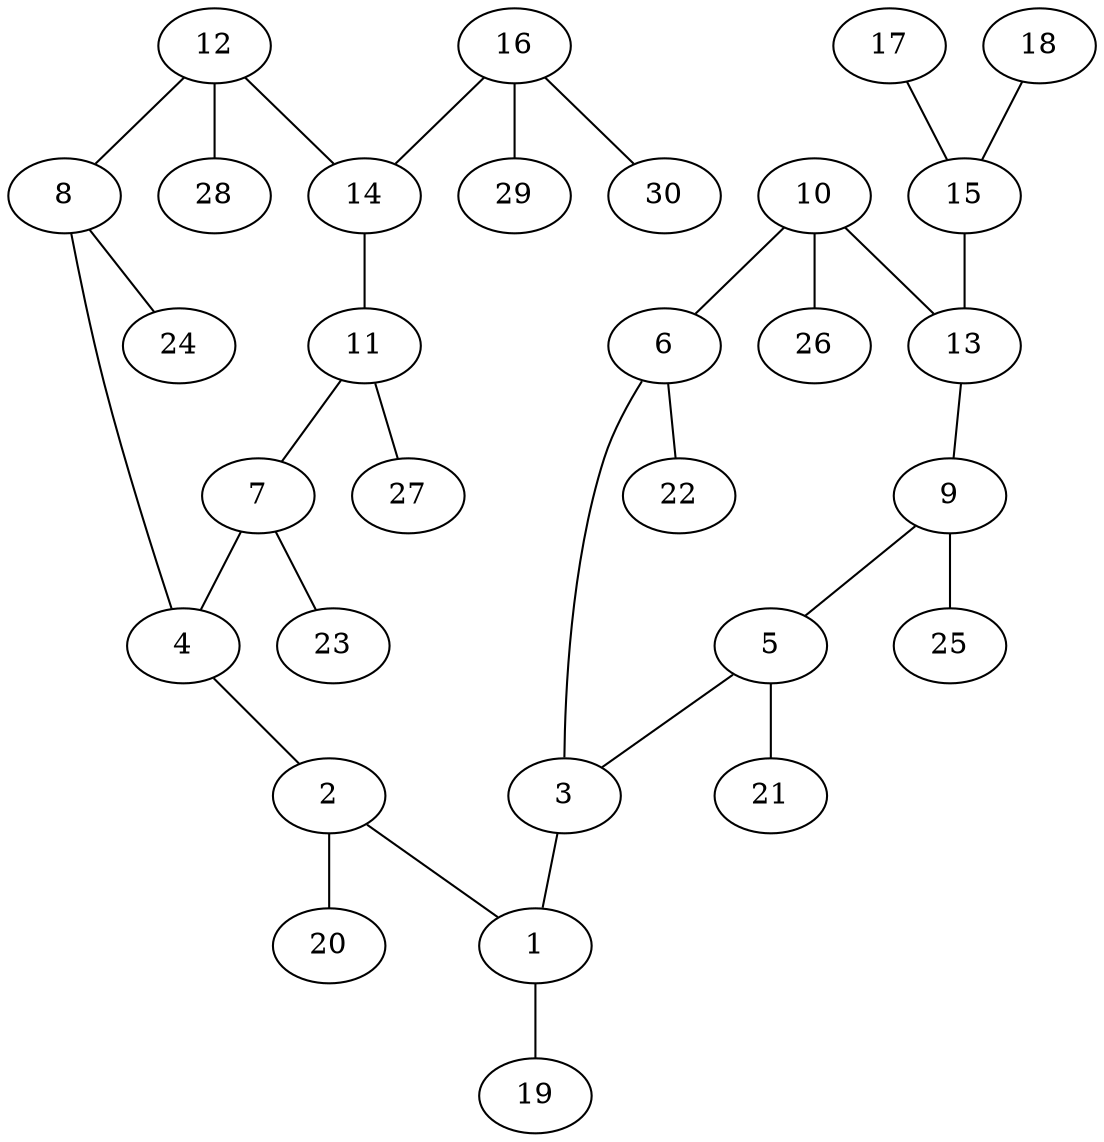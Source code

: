graph molecule_43 {
	1	 [chem=C];
	19	 [chem=H];
	1 -- 19	 [valence=1];
	2	 [chem=C];
	2 -- 1	 [valence=2];
	20	 [chem=H];
	2 -- 20	 [valence=1];
	3	 [chem=C];
	3 -- 1	 [valence=1];
	4	 [chem=C];
	4 -- 2	 [valence=1];
	5	 [chem=C];
	5 -- 3	 [valence=2];
	21	 [chem=H];
	5 -- 21	 [valence=1];
	6	 [chem=C];
	6 -- 3	 [valence=1];
	22	 [chem=H];
	6 -- 22	 [valence=1];
	7	 [chem=C];
	7 -- 4	 [valence=2];
	23	 [chem=H];
	7 -- 23	 [valence=1];
	8	 [chem=C];
	8 -- 4	 [valence=1];
	24	 [chem=H];
	8 -- 24	 [valence=1];
	9	 [chem=C];
	9 -- 5	 [valence=1];
	25	 [chem=H];
	9 -- 25	 [valence=1];
	10	 [chem=C];
	10 -- 6	 [valence=2];
	13	 [chem=C];
	10 -- 13	 [valence=1];
	26	 [chem=H];
	10 -- 26	 [valence=1];
	11	 [chem=C];
	11 -- 7	 [valence=1];
	27	 [chem=H];
	11 -- 27	 [valence=1];
	12	 [chem=C];
	12 -- 8	 [valence=2];
	14	 [chem=C];
	12 -- 14	 [valence=1];
	28	 [chem=H];
	12 -- 28	 [valence=1];
	13 -- 9	 [valence=2];
	14 -- 11	 [valence=2];
	15	 [chem=N];
	15 -- 13	 [valence=1];
	16	 [chem=N];
	16 -- 14	 [valence=1];
	29	 [chem=H];
	16 -- 29	 [valence=1];
	30	 [chem=H];
	16 -- 30	 [valence=1];
	17	 [chem=O];
	17 -- 15	 [valence=2];
	18	 [chem=O];
	18 -- 15	 [valence=1];
}
